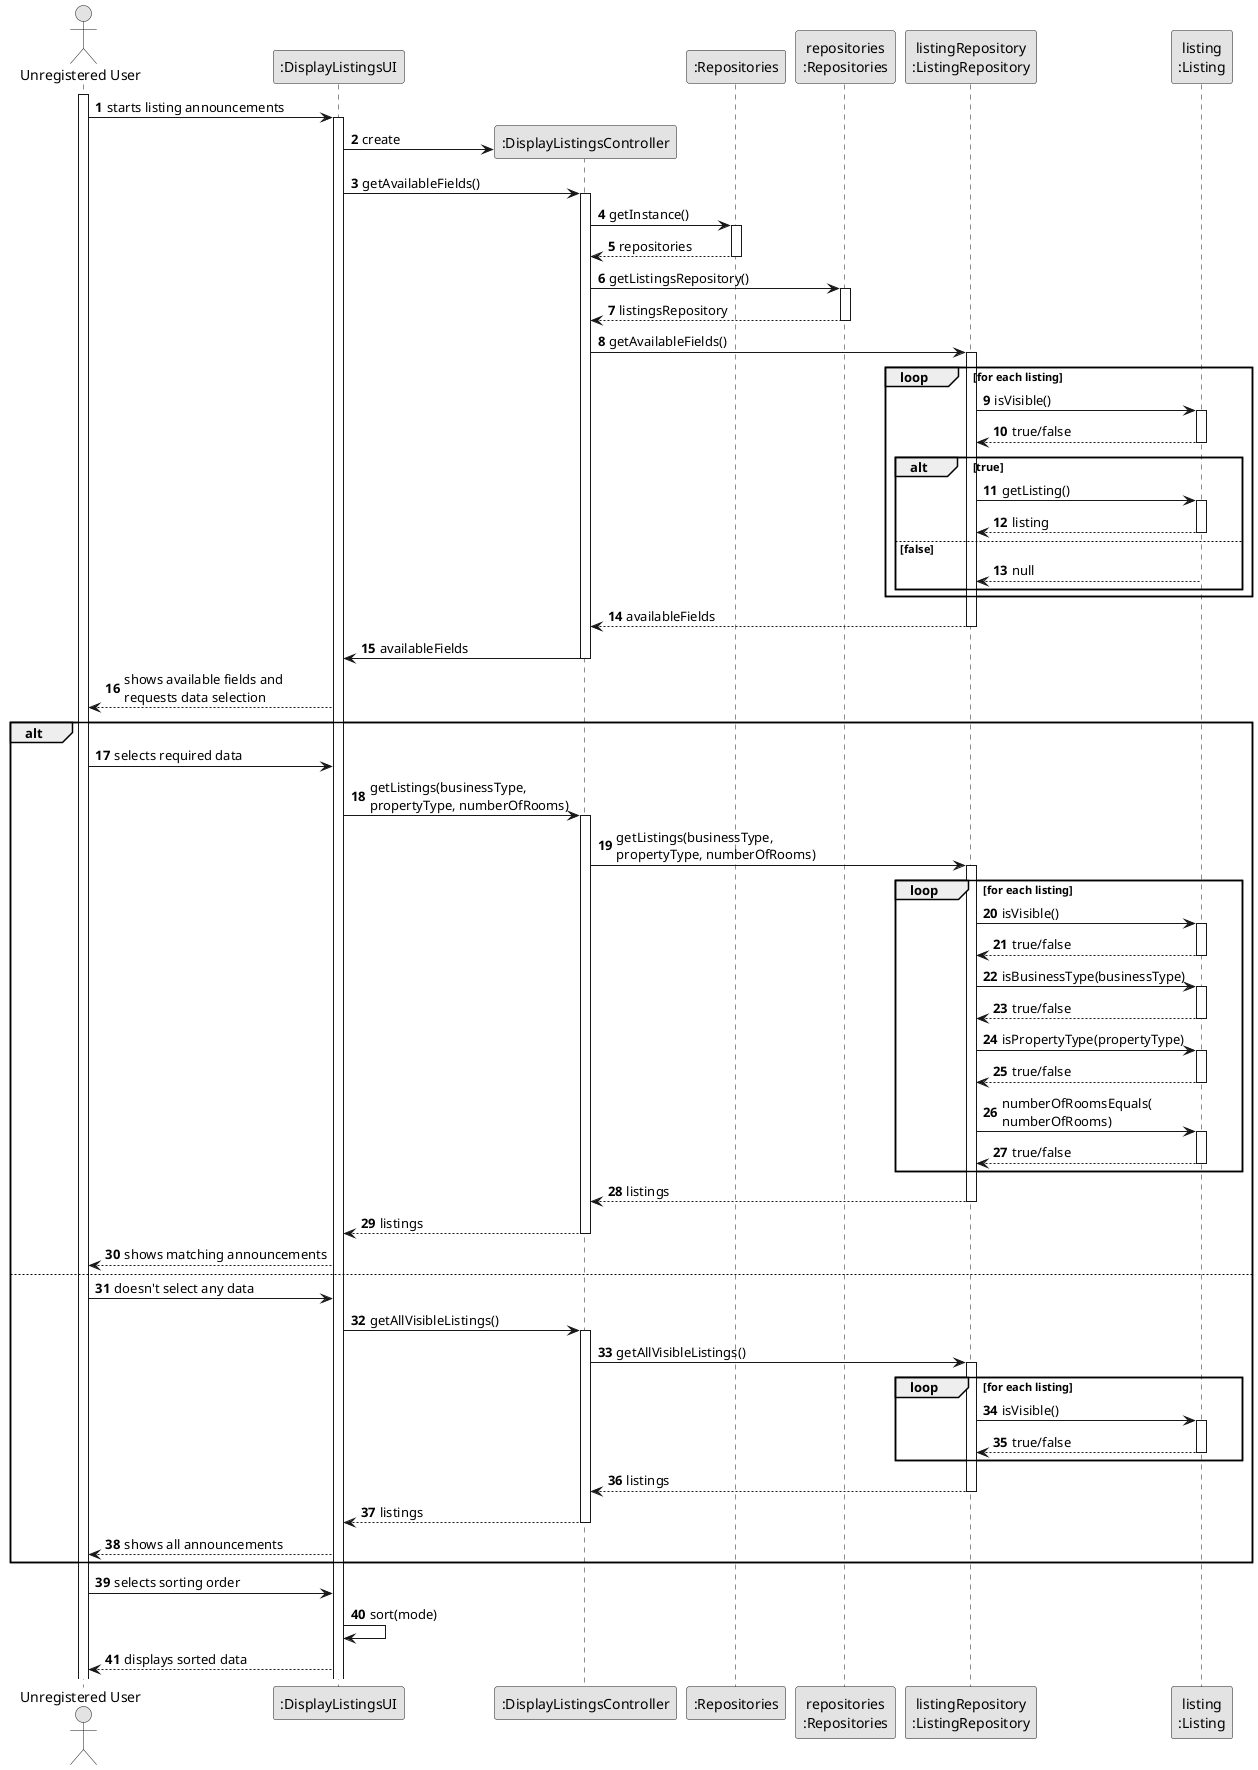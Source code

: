 @startuml
skinparam monochrome true
skinparam packageStyle rectangle
skinparam shadowing false

autonumber

'hide footbox
actor "Unregistered User" as UR
participant ":DisplayListingsUI" as UI
participant ":DisplayListingsUI" as UI
participant ":DisplayListingsController" as CTRL
participant ":Repositories" as reposclass
participant "repositories\n:Repositories" as repositories
participant "listingRepository\n:ListingRepository" as LRepo
participant "listing\n:Listing" as listing



activate UR
UR -> UI: starts listing announcements
activate UI
UI -> CTRL**: create
UI -> CTRL: getAvailableFields()
activate CTRL

CTRL -> reposclass: getInstance()
activate reposclass
reposclass --> CTRL: repositories
deactivate reposclass
CTRL -> repositories: getListingsRepository()
activate repositories
repositories --> CTRL: listingsRepository
deactivate repositories
CTRL -> LRepo: getAvailableFields()
activate LRepo
loop for each listing
LRepo -> listing: isVisible()
activate listing
return true/false
'LRepo -> listing: getBusinessType()
alt true
LRepo -> listing: getListing()
activate listing
return listing
else false
listing --> LRepo: null
end
'listing --> LRepo: businessType
'LRepo -> listing: getPropertyType()
'listing --> LRepo: propertyType
'LRepo -> listing: getNumberOfRooms()
'listing --> LRepo: numberOfRooms
deactivate listing
end
LRepo --> CTRL: availableFields
deactivate LRepo

CTRL -> UI: availableFields
deactivate CTRL

UI --> UR: shows available fields and\nrequests data selection
alt
UR -> UI: selects required data
UI -> CTRL: getListings(businessType,\npropertyType, numberOfRooms)
activate CTRL
CTRL -> LRepo: getListings(businessType,\npropertyType, numberOfRooms)
activate LRepo
loop for each listing
LRepo -> listing: isVisible()
activate listing
return true/false
deactivate listing
LRepo -> listing: isBusinessType(businessType)
activate listing
return true/false
deactivate listing

LRepo -> listing: isPropertyType(propertyType)
activate listing
return true/false
deactivate listing

LRepo -> listing: numberOfRoomsEquals(\nnumberOfRooms)
activate listing
return true/false
deactivate listing


end

LRepo --> CTRL: listings
deactivate LRepo
CTRL --> UI: listings
deactivate CTRL
UI --> UR: shows matching announcements
else
UR -> UI: doesn't select any data
UI -> CTRL: getAllVisibleListings()
activate CTRL
CTRL -> LRepo: getAllVisibleListings()
activate LRepo
loop for each listing
LRepo -> listing: isVisible()
activate listing
return true/false
deactivate listing
end
LRepo --> CTRL: listings
deactivate LRepo

CTRL --> UI: listings
deactivate CTRL
UI --> UR: shows all announcements

end 'ALT fragment end

UR -> UI: selects sorting order
UI -> UI: sort(mode)
UI --> UR: displays sorted data


@enduml